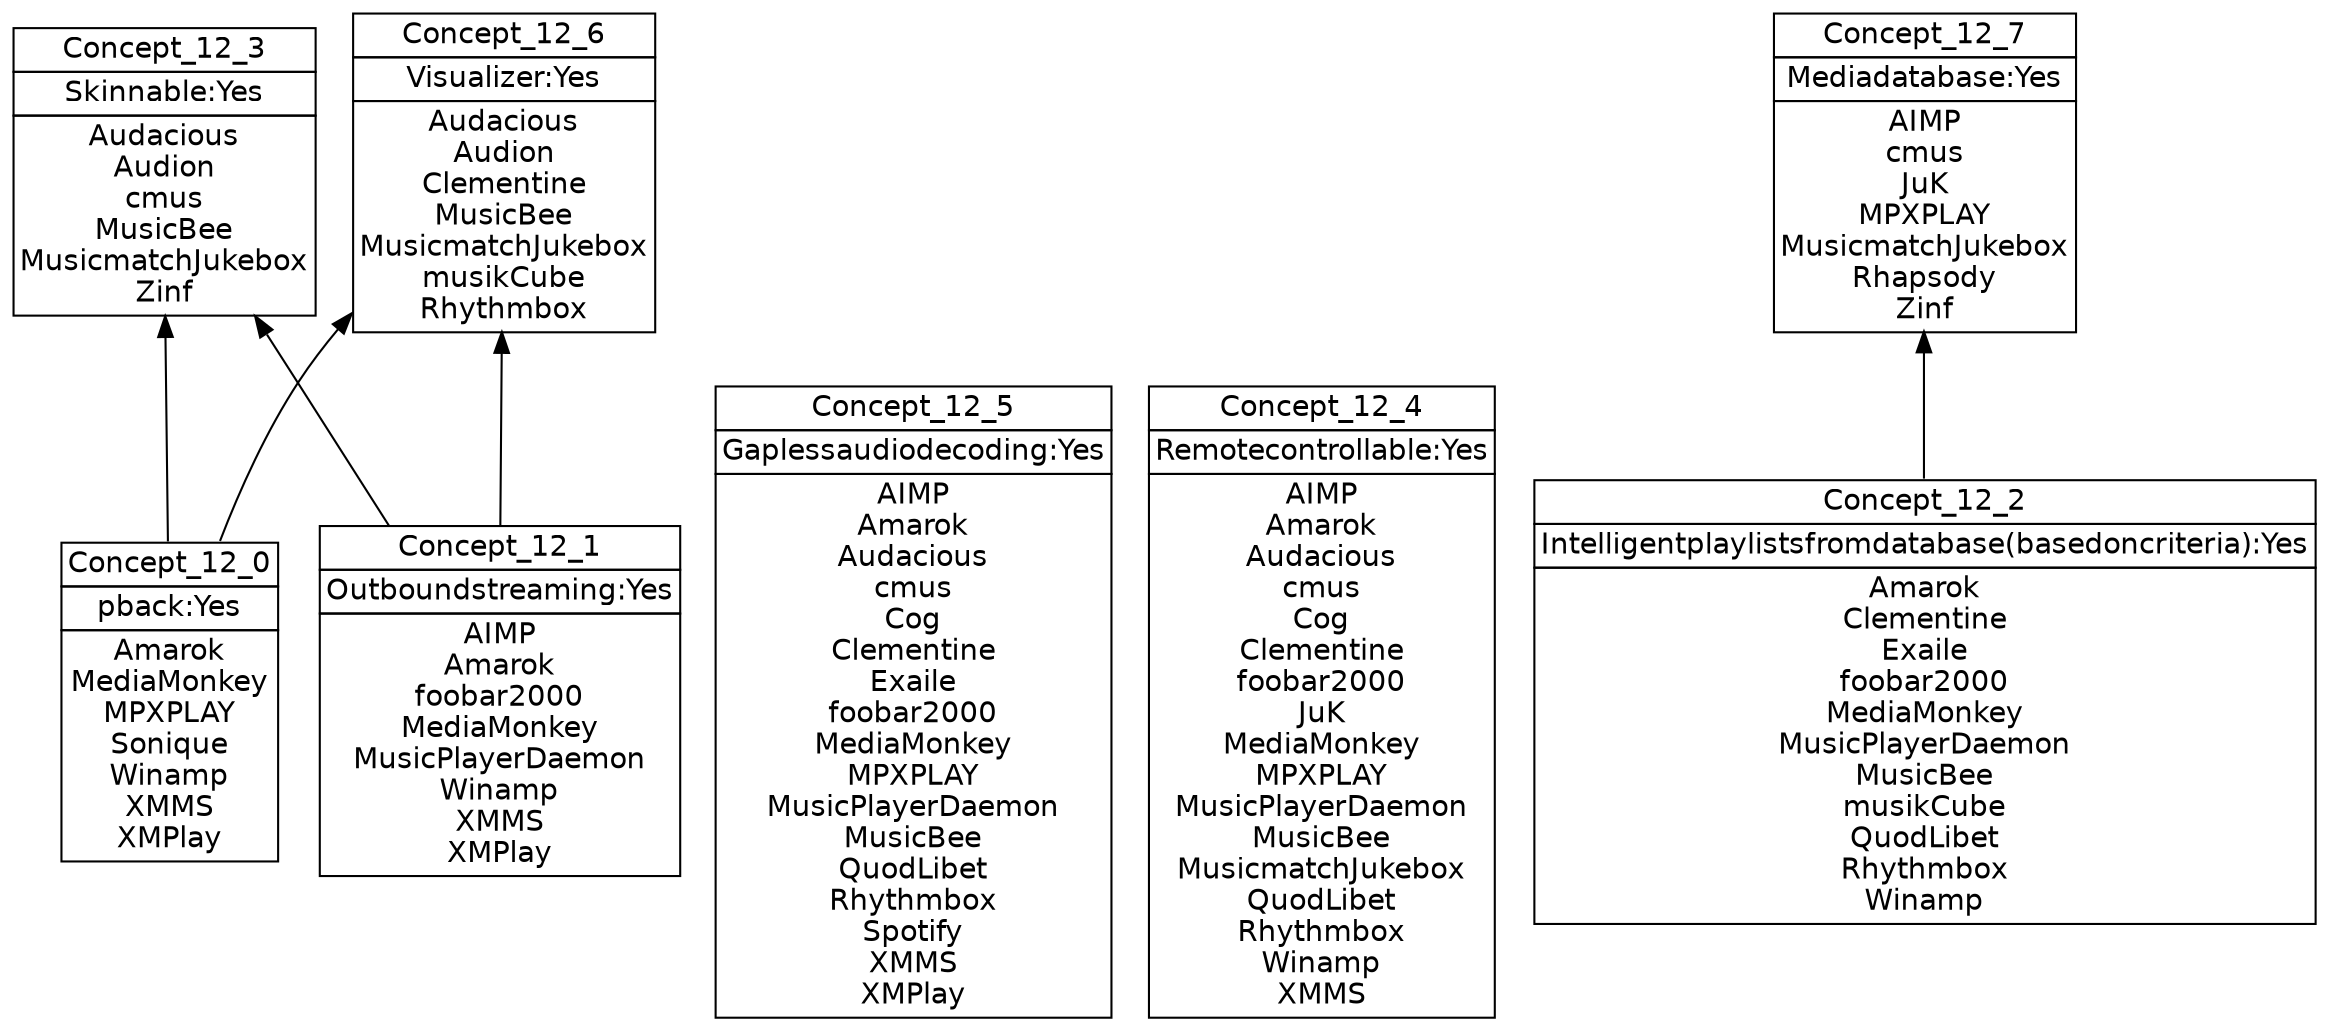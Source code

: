 digraph G { 
	rankdir=BT;
	margin=0;
	node [margin="0.03,0.03",fontname="DejaVu Sans"];
	ranksep=0.3;
	nodesep=0.2;
//graph[label="name:12,concept number:8,object number:25,attribute number:8"
0 [shape=none,label=<<table border="0" cellborder="1" cellspacing="0" port="p"><tr><td>Concept_12_0</td></tr><tr><td>pback:Yes<br/></td></tr><tr><td>Amarok<br/>MediaMonkey<br/>MPXPLAY<br/>Sonique<br/>Winamp<br/>XMMS<br/>XMPlay<br/></td></tr></table>>];
1 [shape=none,label=<<table border="0" cellborder="1" cellspacing="0" port="p"><tr><td>Concept_12_1</td></tr><tr><td>Outboundstreaming:Yes<br/></td></tr><tr><td>AIMP<br/>Amarok<br/>foobar2000<br/>MediaMonkey<br/>MusicPlayerDaemon<br/>Winamp<br/>XMMS<br/>XMPlay<br/></td></tr></table>>];
2 [shape=none,label=<<table border="0" cellborder="1" cellspacing="0" port="p"><tr><td>Concept_12_3</td></tr><tr><td>Skinnable:Yes<br/></td></tr><tr><td>Audacious<br/>Audion<br/>cmus<br/>MusicBee<br/>MusicmatchJukebox<br/>Zinf<br/></td></tr></table>>];
4 [shape=none,label=<<table border="0" cellborder="1" cellspacing="0" port="p"><tr><td>Concept_12_5</td></tr><tr><td>Gaplessaudiodecoding:Yes<br/></td></tr><tr><td>AIMP<br/>Amarok<br/>Audacious<br/>cmus<br/>Cog<br/>Clementine<br/>Exaile<br/>foobar2000<br/>MediaMonkey<br/>MPXPLAY<br/>MusicPlayerDaemon<br/>MusicBee<br/>QuodLibet<br/>Rhythmbox<br/>Spotify<br/>XMMS<br/>XMPlay<br/></td></tr></table>>];
5 [shape=none,label=<<table border="0" cellborder="1" cellspacing="0" port="p"><tr><td>Concept_12_6</td></tr><tr><td>Visualizer:Yes<br/></td></tr><tr><td>Audacious<br/>Audion<br/>Clementine<br/>MusicBee<br/>MusicmatchJukebox<br/>musikCube<br/>Rhythmbox<br/></td></tr></table>>];
6 [shape=none,label=<<table border="0" cellborder="1" cellspacing="0" port="p"><tr><td>Concept_12_4</td></tr><tr><td>Remotecontrollable:Yes<br/></td></tr><tr><td>AIMP<br/>Amarok<br/>Audacious<br/>cmus<br/>Cog<br/>Clementine<br/>foobar2000<br/>JuK<br/>MediaMonkey<br/>MPXPLAY<br/>MusicPlayerDaemon<br/>MusicBee<br/>MusicmatchJukebox<br/>QuodLibet<br/>Rhythmbox<br/>Winamp<br/>XMMS<br/></td></tr></table>>];
3 [shape=none,label=<<table border="0" cellborder="1" cellspacing="0" port="p"><tr><td>Concept_12_7</td></tr><tr><td>Mediadatabase:Yes<br/></td></tr><tr><td>AIMP<br/>cmus<br/>JuK<br/>MPXPLAY<br/>MusicmatchJukebox<br/>Rhapsody<br/>Zinf<br/></td></tr></table>>];
7 [shape=none,label=<<table border="0" cellborder="1" cellspacing="0" port="p"><tr><td>Concept_12_2</td></tr><tr><td>Intelligentplaylistsfromdatabase(basedoncriteria):Yes<br/></td></tr><tr><td>Amarok<br/>Clementine<br/>Exaile<br/>foobar2000<br/>MediaMonkey<br/>MusicPlayerDaemon<br/>MusicBee<br/>musikCube<br/>QuodLibet<br/>Rhythmbox<br/>Winamp<br/></td></tr></table>>];
	0:p -> 2:p
	1:p -> 2:p
	0:p -> 5:p
	1:p -> 5:p
	7:p -> 3:p
}